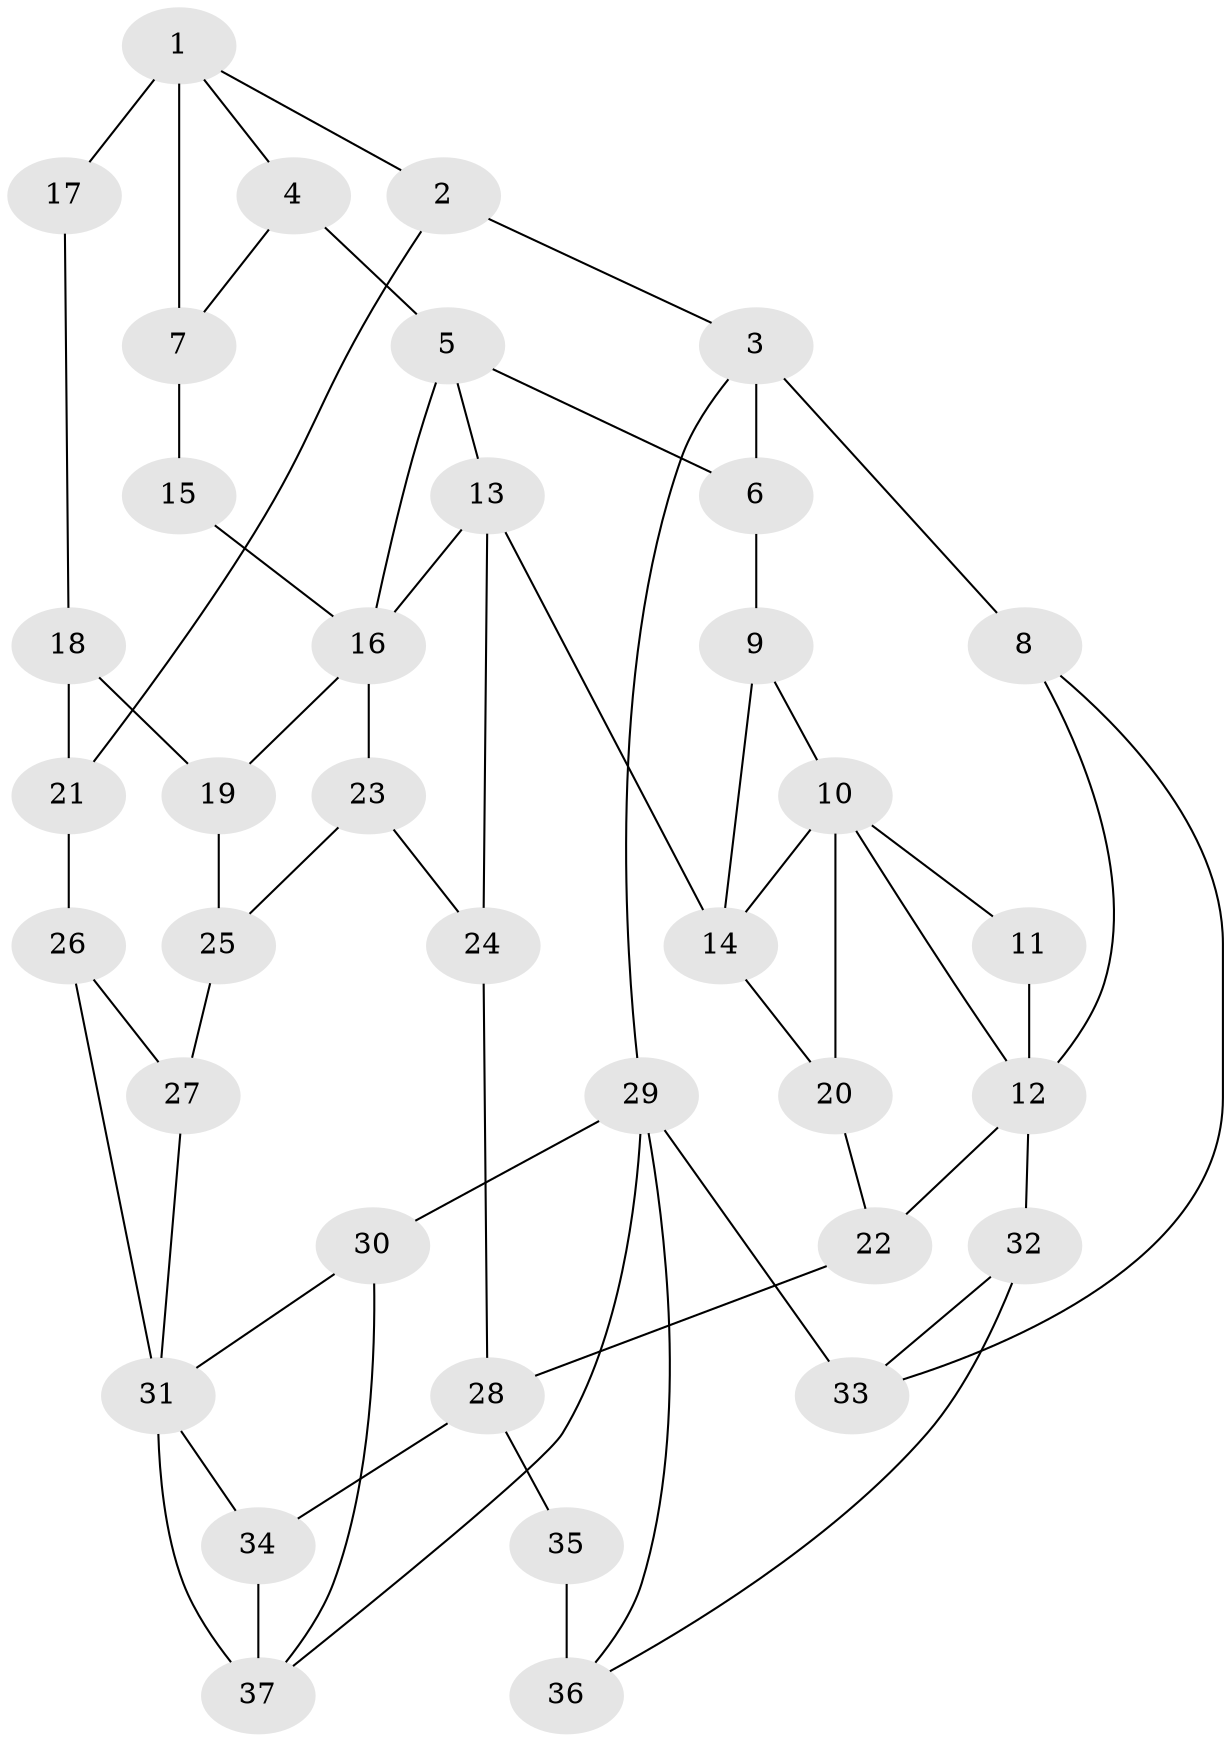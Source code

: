 // original degree distribution, {3: 0.02702702702702703, 4: 0.2702702702702703, 5: 0.4594594594594595, 6: 0.24324324324324326}
// Generated by graph-tools (version 1.1) at 2025/38/03/09/25 02:38:42]
// undirected, 37 vertices, 62 edges
graph export_dot {
graph [start="1"]
  node [color=gray90,style=filled];
  1;
  2;
  3;
  4;
  5;
  6;
  7;
  8;
  9;
  10;
  11;
  12;
  13;
  14;
  15;
  16;
  17;
  18;
  19;
  20;
  21;
  22;
  23;
  24;
  25;
  26;
  27;
  28;
  29;
  30;
  31;
  32;
  33;
  34;
  35;
  36;
  37;
  1 -- 2 [weight=1.0];
  1 -- 4 [weight=1.0];
  1 -- 7 [weight=1.0];
  1 -- 17 [weight=2.0];
  2 -- 3 [weight=1.0];
  2 -- 21 [weight=1.0];
  3 -- 6 [weight=1.0];
  3 -- 8 [weight=2.0];
  3 -- 29 [weight=1.0];
  4 -- 5 [weight=1.0];
  4 -- 7 [weight=1.0];
  5 -- 6 [weight=1.0];
  5 -- 13 [weight=1.0];
  5 -- 16 [weight=1.0];
  6 -- 9 [weight=1.0];
  7 -- 15 [weight=1.0];
  8 -- 12 [weight=1.0];
  8 -- 33 [weight=1.0];
  9 -- 10 [weight=1.0];
  9 -- 14 [weight=1.0];
  10 -- 11 [weight=1.0];
  10 -- 12 [weight=1.0];
  10 -- 14 [weight=2.0];
  10 -- 20 [weight=1.0];
  11 -- 12 [weight=2.0];
  12 -- 22 [weight=1.0];
  12 -- 32 [weight=1.0];
  13 -- 14 [weight=2.0];
  13 -- 16 [weight=1.0];
  13 -- 24 [weight=1.0];
  14 -- 20 [weight=1.0];
  15 -- 16 [weight=2.0];
  16 -- 19 [weight=1.0];
  16 -- 23 [weight=1.0];
  17 -- 18 [weight=1.0];
  18 -- 19 [weight=1.0];
  18 -- 21 [weight=1.0];
  19 -- 25 [weight=1.0];
  20 -- 22 [weight=1.0];
  21 -- 26 [weight=1.0];
  22 -- 28 [weight=1.0];
  23 -- 24 [weight=1.0];
  23 -- 25 [weight=1.0];
  24 -- 28 [weight=1.0];
  25 -- 27 [weight=1.0];
  26 -- 27 [weight=1.0];
  26 -- 31 [weight=1.0];
  27 -- 31 [weight=1.0];
  28 -- 34 [weight=2.0];
  28 -- 35 [weight=2.0];
  29 -- 30 [weight=1.0];
  29 -- 33 [weight=2.0];
  29 -- 36 [weight=1.0];
  29 -- 37 [weight=1.0];
  30 -- 31 [weight=1.0];
  30 -- 37 [weight=1.0];
  31 -- 34 [weight=1.0];
  31 -- 37 [weight=2.0];
  32 -- 33 [weight=1.0];
  32 -- 36 [weight=1.0];
  34 -- 37 [weight=2.0];
  35 -- 36 [weight=4.0];
}
